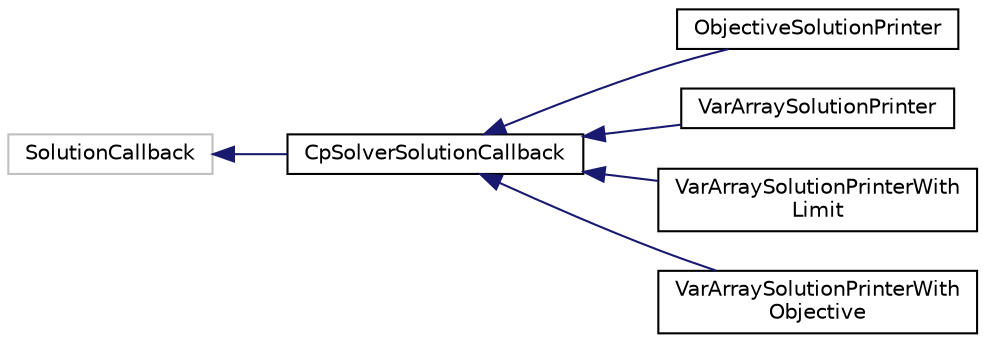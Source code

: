 digraph "Graphical Class Hierarchy"
{
 // LATEX_PDF_SIZE
  edge [fontname="Helvetica",fontsize="10",labelfontname="Helvetica",labelfontsize="10"];
  node [fontname="Helvetica",fontsize="10",shape=record];
  rankdir="LR";
  Node22 [label="SolutionCallback",height=0.2,width=0.4,color="grey75", fillcolor="white", style="filled",tooltip=" "];
  Node22 -> Node0 [dir="back",color="midnightblue",fontsize="10",style="solid",fontname="Helvetica"];
  Node0 [label="CpSolverSolutionCallback",height=0.2,width=0.4,color="black", fillcolor="white", style="filled",URL="$classGoogle_1_1OrTools_1_1Sat_1_1CpSolverSolutionCallback.html",tooltip=" "];
  Node0 -> Node1 [dir="back",color="midnightblue",fontsize="10",style="solid",fontname="Helvetica"];
  Node1 [label="ObjectiveSolutionPrinter",height=0.2,width=0.4,color="black", fillcolor="white", style="filled",URL="$classGoogle_1_1OrTools_1_1Sat_1_1ObjectiveSolutionPrinter.html",tooltip=" "];
  Node0 -> Node2 [dir="back",color="midnightblue",fontsize="10",style="solid",fontname="Helvetica"];
  Node2 [label="VarArraySolutionPrinter",height=0.2,width=0.4,color="black", fillcolor="white", style="filled",URL="$classVarArraySolutionPrinter.html",tooltip=" "];
  Node0 -> Node3 [dir="back",color="midnightblue",fontsize="10",style="solid",fontname="Helvetica"];
  Node3 [label="VarArraySolutionPrinterWith\lLimit",height=0.2,width=0.4,color="black", fillcolor="white", style="filled",URL="$classVarArraySolutionPrinterWithLimit.html",tooltip=" "];
  Node0 -> Node4 [dir="back",color="midnightblue",fontsize="10",style="solid",fontname="Helvetica"];
  Node4 [label="VarArraySolutionPrinterWith\lObjective",height=0.2,width=0.4,color="black", fillcolor="white", style="filled",URL="$classVarArraySolutionPrinterWithObjective.html",tooltip=" "];
}
